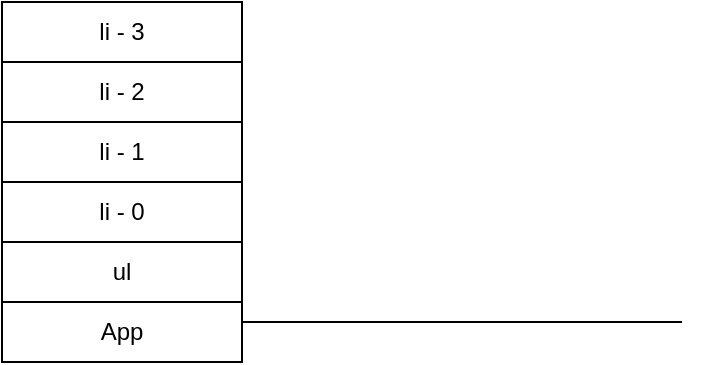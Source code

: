 <mxfile version="14.6.9" type="github">
  <diagram id="KvnIHNdnnL4ABYRnP6pf" name="Page-1">
    <mxGraphModel dx="1038" dy="564" grid="1" gridSize="10" guides="1" tooltips="1" connect="1" arrows="1" fold="1" page="1" pageScale="1" pageWidth="827" pageHeight="1169" math="0" shadow="0">
      <root>
        <mxCell id="0" />
        <mxCell id="1" parent="0" />
        <mxCell id="K2V0Z2A7S9xefrkJ-jwN-1" value="ul" style="rounded=0;whiteSpace=wrap;html=1;" parent="1" vertex="1">
          <mxGeometry x="140" y="340" width="120" height="30" as="geometry" />
        </mxCell>
        <mxCell id="Fj9Q9jT_X3s66dtP97f3-2" value="" style="edgeStyle=orthogonalEdgeStyle;rounded=0;orthogonalLoop=1;jettySize=auto;html=1;" edge="1" parent="1" target="K2V0Z2A7S9xefrkJ-jwN-1">
          <mxGeometry relative="1" as="geometry">
            <mxPoint x="480" y="380" as="sourcePoint" />
            <Array as="points">
              <mxPoint x="200" y="380" />
            </Array>
          </mxGeometry>
        </mxCell>
        <mxCell id="Fj9Q9jT_X3s66dtP97f3-1" value="App" style="rounded=0;whiteSpace=wrap;html=1;" vertex="1" parent="1">
          <mxGeometry x="140" y="370" width="120" height="30" as="geometry" />
        </mxCell>
        <mxCell id="Fj9Q9jT_X3s66dtP97f3-3" value="li - 0" style="rounded=0;whiteSpace=wrap;html=1;" vertex="1" parent="1">
          <mxGeometry x="140" y="310" width="120" height="30" as="geometry" />
        </mxCell>
        <mxCell id="Fj9Q9jT_X3s66dtP97f3-4" value="li - 3" style="rounded=0;whiteSpace=wrap;html=1;" vertex="1" parent="1">
          <mxGeometry x="140" y="220" width="120" height="30" as="geometry" />
        </mxCell>
        <mxCell id="Fj9Q9jT_X3s66dtP97f3-5" value="li - 2" style="rounded=0;whiteSpace=wrap;html=1;" vertex="1" parent="1">
          <mxGeometry x="140" y="250" width="120" height="30" as="geometry" />
        </mxCell>
        <mxCell id="Fj9Q9jT_X3s66dtP97f3-6" value="li - 1" style="rounded=0;whiteSpace=wrap;html=1;" vertex="1" parent="1">
          <mxGeometry x="140" y="280" width="120" height="30" as="geometry" />
        </mxCell>
      </root>
    </mxGraphModel>
  </diagram>
</mxfile>
